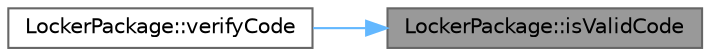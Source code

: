 digraph "LockerPackage::isValidCode"
{
 // INTERACTIVE_SVG=YES
 // LATEX_PDF_SIZE
  bgcolor="transparent";
  edge [fontname=Helvetica,fontsize=10,labelfontname=Helvetica,labelfontsize=10];
  node [fontname=Helvetica,fontsize=10,shape=box,height=0.2,width=0.4];
  rankdir="RL";
  Node1 [label="LockerPackage::isValidCode",height=0.2,width=0.4,color="gray40", fillcolor="grey60", style="filled", fontcolor="black",tooltip=" "];
  Node1 -> Node2 [dir="back",color="steelblue1",style="solid"];
  Node2 [label="LockerPackage::verifyCode",height=0.2,width=0.4,color="grey40", fillcolor="white", style="filled",URL="$classLockerPackage.html#a22c67d5605865798d582b6352b8af3ee",tooltip=" "];
}
